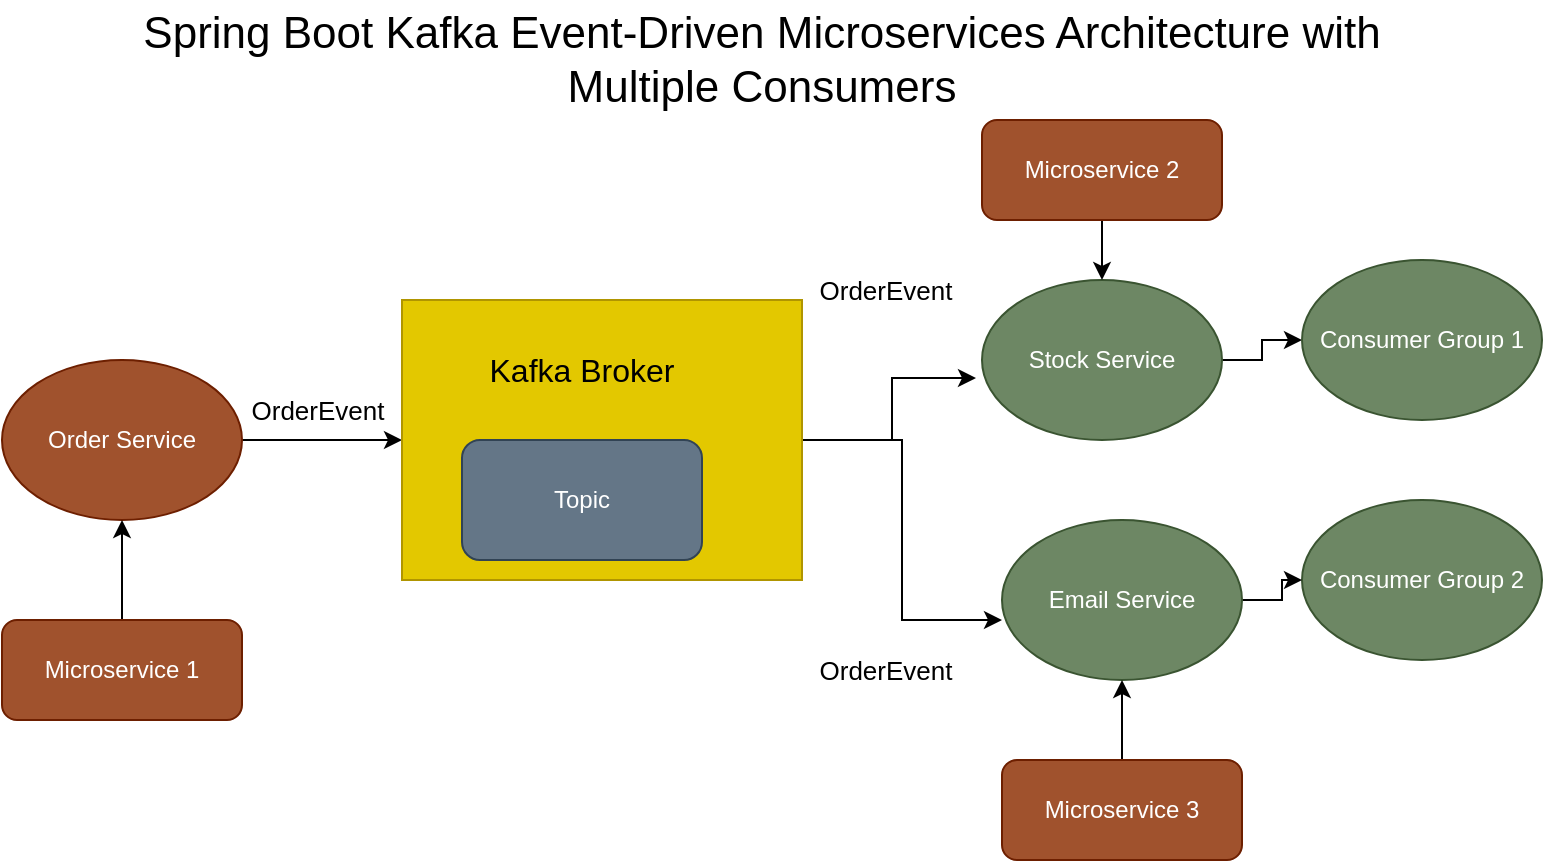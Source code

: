 <mxfile version="21.7.5" type="device" pages="2">
  <diagram name="kafka architecture" id="UmuNCRTXV9C69M1ndm7b">
    <mxGraphModel dx="954" dy="727" grid="1" gridSize="10" guides="1" tooltips="1" connect="1" arrows="1" fold="1" page="1" pageScale="1" pageWidth="827" pageHeight="1169" math="0" shadow="0">
      <root>
        <mxCell id="0" />
        <mxCell id="1" parent="0" />
        <mxCell id="ifwl0EtauhX26m2-DOp--373" value="&lt;font style=&quot;font-size: 22px;&quot;&gt;Spring Boot Kafka Event-Driven Microservices Architecture with Multiple Consumers&lt;/font&gt;" style="text;html=1;strokeColor=none;fillColor=none;align=center;verticalAlign=middle;whiteSpace=wrap;rounded=0;" vertex="1" parent="1">
          <mxGeometry x="80" y="60" width="640" height="60" as="geometry" />
        </mxCell>
        <mxCell id="ifwl0EtauhX26m2-DOp--395" style="edgeStyle=orthogonalEdgeStyle;rounded=0;orthogonalLoop=1;jettySize=auto;html=1;" edge="1" parent="1" source="ifwl0EtauhX26m2-DOp--374" target="ifwl0EtauhX26m2-DOp--378">
          <mxGeometry relative="1" as="geometry" />
        </mxCell>
        <mxCell id="ifwl0EtauhX26m2-DOp--374" value="Order Service" style="ellipse;whiteSpace=wrap;html=1;fillColor=#a0522d;fontColor=#ffffff;strokeColor=#6D1F00;" vertex="1" parent="1">
          <mxGeometry x="20" y="240" width="120" height="80" as="geometry" />
        </mxCell>
        <mxCell id="ifwl0EtauhX26m2-DOp--377" style="edgeStyle=orthogonalEdgeStyle;rounded=0;orthogonalLoop=1;jettySize=auto;html=1;entryX=0.5;entryY=1;entryDx=0;entryDy=0;" edge="1" parent="1" source="ifwl0EtauhX26m2-DOp--376" target="ifwl0EtauhX26m2-DOp--374">
          <mxGeometry relative="1" as="geometry" />
        </mxCell>
        <mxCell id="ifwl0EtauhX26m2-DOp--376" value="Microservice 1" style="rounded=1;whiteSpace=wrap;html=1;fillColor=#a0522d;fontColor=#ffffff;strokeColor=#6D1F00;" vertex="1" parent="1">
          <mxGeometry x="20" y="370" width="120" height="50" as="geometry" />
        </mxCell>
        <mxCell id="ifwl0EtauhX26m2-DOp--385" style="edgeStyle=orthogonalEdgeStyle;rounded=0;orthogonalLoop=1;jettySize=auto;html=1;entryX=-0.025;entryY=0.613;entryDx=0;entryDy=0;entryPerimeter=0;" edge="1" parent="1" source="ifwl0EtauhX26m2-DOp--378" target="ifwl0EtauhX26m2-DOp--381">
          <mxGeometry relative="1" as="geometry" />
        </mxCell>
        <mxCell id="ifwl0EtauhX26m2-DOp--386" style="edgeStyle=orthogonalEdgeStyle;rounded=0;orthogonalLoop=1;jettySize=auto;html=1;entryX=0;entryY=0.625;entryDx=0;entryDy=0;entryPerimeter=0;" edge="1" parent="1" source="ifwl0EtauhX26m2-DOp--378" target="ifwl0EtauhX26m2-DOp--384">
          <mxGeometry relative="1" as="geometry" />
        </mxCell>
        <mxCell id="ifwl0EtauhX26m2-DOp--378" value="" style="rounded=0;whiteSpace=wrap;html=1;fillColor=#e3c800;fontColor=#000000;strokeColor=#B09500;" vertex="1" parent="1">
          <mxGeometry x="220" y="210" width="200" height="140" as="geometry" />
        </mxCell>
        <mxCell id="ifwl0EtauhX26m2-DOp--379" value="Topic" style="rounded=1;whiteSpace=wrap;html=1;fillColor=#647687;fontColor=#ffffff;strokeColor=#314354;" vertex="1" parent="1">
          <mxGeometry x="250" y="280" width="120" height="60" as="geometry" />
        </mxCell>
        <mxCell id="ifwl0EtauhX26m2-DOp--380" value="&lt;font style=&quot;font-size: 16px;&quot;&gt;Kafka Broker&lt;/font&gt;" style="text;html=1;strokeColor=none;fillColor=none;align=center;verticalAlign=middle;whiteSpace=wrap;rounded=0;" vertex="1" parent="1">
          <mxGeometry x="262" y="230" width="96" height="30" as="geometry" />
        </mxCell>
        <mxCell id="ifwl0EtauhX26m2-DOp--387" style="edgeStyle=orthogonalEdgeStyle;rounded=0;orthogonalLoop=1;jettySize=auto;html=1;exitX=1;exitY=0.5;exitDx=0;exitDy=0;entryX=0;entryY=0.5;entryDx=0;entryDy=0;" edge="1" parent="1" source="ifwl0EtauhX26m2-DOp--381" target="ifwl0EtauhX26m2-DOp--383">
          <mxGeometry relative="1" as="geometry" />
        </mxCell>
        <mxCell id="ifwl0EtauhX26m2-DOp--381" value="Stock Service" style="ellipse;whiteSpace=wrap;html=1;fillColor=#6d8764;fontColor=#ffffff;strokeColor=#3A5431;" vertex="1" parent="1">
          <mxGeometry x="510" y="200" width="120" height="80" as="geometry" />
        </mxCell>
        <mxCell id="ifwl0EtauhX26m2-DOp--382" value="Consumer Group 2" style="ellipse;whiteSpace=wrap;html=1;fillColor=#6d8764;fontColor=#ffffff;strokeColor=#3A5431;" vertex="1" parent="1">
          <mxGeometry x="670" y="310" width="120" height="80" as="geometry" />
        </mxCell>
        <mxCell id="ifwl0EtauhX26m2-DOp--383" value="Consumer Group 1" style="ellipse;whiteSpace=wrap;html=1;fillColor=#6d8764;fontColor=#ffffff;strokeColor=#3A5431;" vertex="1" parent="1">
          <mxGeometry x="670" y="190" width="120" height="80" as="geometry" />
        </mxCell>
        <mxCell id="ifwl0EtauhX26m2-DOp--388" style="edgeStyle=orthogonalEdgeStyle;rounded=0;orthogonalLoop=1;jettySize=auto;html=1;entryX=0;entryY=0.5;entryDx=0;entryDy=0;" edge="1" parent="1" source="ifwl0EtauhX26m2-DOp--384" target="ifwl0EtauhX26m2-DOp--382">
          <mxGeometry relative="1" as="geometry" />
        </mxCell>
        <mxCell id="ifwl0EtauhX26m2-DOp--384" value="Email Service" style="ellipse;whiteSpace=wrap;html=1;fillColor=#6d8764;fontColor=#ffffff;strokeColor=#3A5431;" vertex="1" parent="1">
          <mxGeometry x="520" y="320" width="120" height="80" as="geometry" />
        </mxCell>
        <mxCell id="ifwl0EtauhX26m2-DOp--393" style="edgeStyle=orthogonalEdgeStyle;rounded=0;orthogonalLoop=1;jettySize=auto;html=1;" edge="1" parent="1" source="ifwl0EtauhX26m2-DOp--389" target="ifwl0EtauhX26m2-DOp--381">
          <mxGeometry relative="1" as="geometry" />
        </mxCell>
        <mxCell id="ifwl0EtauhX26m2-DOp--389" value="Microservice 2" style="rounded=1;whiteSpace=wrap;html=1;fillColor=#a0522d;fontColor=#ffffff;strokeColor=#6D1F00;" vertex="1" parent="1">
          <mxGeometry x="510" y="120" width="120" height="50" as="geometry" />
        </mxCell>
        <mxCell id="ifwl0EtauhX26m2-DOp--394" style="edgeStyle=orthogonalEdgeStyle;rounded=0;orthogonalLoop=1;jettySize=auto;html=1;entryX=0.5;entryY=1;entryDx=0;entryDy=0;" edge="1" parent="1" source="ifwl0EtauhX26m2-DOp--390" target="ifwl0EtauhX26m2-DOp--384">
          <mxGeometry relative="1" as="geometry" />
        </mxCell>
        <mxCell id="ifwl0EtauhX26m2-DOp--390" value="Microservice 3" style="rounded=1;whiteSpace=wrap;html=1;fillColor=#a0522d;fontColor=#ffffff;strokeColor=#6D1F00;" vertex="1" parent="1">
          <mxGeometry x="520" y="440" width="120" height="50" as="geometry" />
        </mxCell>
        <mxCell id="ifwl0EtauhX26m2-DOp--398" value="&lt;font style=&quot;font-size: 13px;&quot;&gt;OrderEvent&lt;/font&gt;" style="text;html=1;strokeColor=none;fillColor=none;align=center;verticalAlign=middle;whiteSpace=wrap;rounded=0;" vertex="1" parent="1">
          <mxGeometry x="130" y="250" width="96" height="30" as="geometry" />
        </mxCell>
        <mxCell id="ifwl0EtauhX26m2-DOp--400" value="&lt;font style=&quot;font-size: 13px;&quot;&gt;OrderEvent&lt;/font&gt;" style="text;html=1;strokeColor=none;fillColor=none;align=center;verticalAlign=middle;whiteSpace=wrap;rounded=0;" vertex="1" parent="1">
          <mxGeometry x="414" y="190" width="96" height="30" as="geometry" />
        </mxCell>
        <mxCell id="ifwl0EtauhX26m2-DOp--401" value="&lt;font style=&quot;font-size: 13px;&quot;&gt;OrderEvent&lt;/font&gt;" style="text;html=1;strokeColor=none;fillColor=none;align=center;verticalAlign=middle;whiteSpace=wrap;rounded=0;" vertex="1" parent="1">
          <mxGeometry x="414" y="380" width="96" height="30" as="geometry" />
        </mxCell>
      </root>
    </mxGraphModel>
  </diagram>
  <diagram name="rabbitmq" id="Z3ew14B0-u1KSxLlUjOi">
    <mxGraphModel dx="954" dy="727" grid="1" gridSize="10" guides="1" tooltips="1" connect="1" arrows="1" fold="1" page="1" pageScale="1" pageWidth="827" pageHeight="1169" math="0" shadow="0">
      <root>
        <mxCell id="gN87uwsulRMDNThf3h8A-0" />
        <mxCell id="gN87uwsulRMDNThf3h8A-1" parent="gN87uwsulRMDNThf3h8A-0" />
        <mxCell id="gN87uwsulRMDNThf3h8A-2" value="&lt;font style=&quot;font-size: 22px;&quot;&gt;Spring Boot RabbitMQ Event-Driven Microservices Architecture with Multiple Queues&lt;/font&gt;" style="text;html=1;strokeColor=none;fillColor=none;align=center;verticalAlign=middle;whiteSpace=wrap;rounded=0;" vertex="1" parent="gN87uwsulRMDNThf3h8A-1">
          <mxGeometry x="80" y="60" width="640" height="60" as="geometry" />
        </mxCell>
        <mxCell id="gN87uwsulRMDNThf3h8A-5" style="edgeStyle=orthogonalEdgeStyle;rounded=0;orthogonalLoop=1;jettySize=auto;html=1;entryX=0.5;entryY=1;entryDx=0;entryDy=0;" edge="1" parent="gN87uwsulRMDNThf3h8A-1" source="gN87uwsulRMDNThf3h8A-6">
          <mxGeometry relative="1" as="geometry">
            <mxPoint x="80" y="320" as="targetPoint" />
          </mxGeometry>
        </mxCell>
        <mxCell id="gN87uwsulRMDNThf3h8A-6" value="Microservice 1" style="rounded=1;whiteSpace=wrap;html=1;fillColor=#a0522d;fontColor=#ffffff;strokeColor=#6D1F00;" vertex="1" parent="gN87uwsulRMDNThf3h8A-1">
          <mxGeometry x="20" y="370" width="120" height="50" as="geometry" />
        </mxCell>
        <mxCell id="gN87uwsulRMDNThf3h8A-12" style="edgeStyle=orthogonalEdgeStyle;rounded=0;orthogonalLoop=1;jettySize=auto;html=1;exitX=1;exitY=0.5;exitDx=0;exitDy=0;entryX=0;entryY=0.5;entryDx=0;entryDy=0;" edge="1" parent="gN87uwsulRMDNThf3h8A-1" source="gN87uwsulRMDNThf3h8A-13" target="gN87uwsulRMDNThf3h8A-15">
          <mxGeometry relative="1" as="geometry" />
        </mxCell>
        <mxCell id="gN87uwsulRMDNThf3h8A-13" value="Stock Service" style="ellipse;whiteSpace=wrap;html=1;fillColor=#6d8764;fontColor=#ffffff;strokeColor=#3A5431;" vertex="1" parent="gN87uwsulRMDNThf3h8A-1">
          <mxGeometry x="620" y="240" width="120" height="80" as="geometry" />
        </mxCell>
        <mxCell id="gN87uwsulRMDNThf3h8A-14" value="Consumer Group 2" style="ellipse;whiteSpace=wrap;html=1;fillColor=#6d8764;fontColor=#ffffff;strokeColor=#3A5431;" vertex="1" parent="gN87uwsulRMDNThf3h8A-1">
          <mxGeometry x="770" y="330" width="120" height="80" as="geometry" />
        </mxCell>
        <mxCell id="gN87uwsulRMDNThf3h8A-15" value="Consumer Group 1" style="ellipse;whiteSpace=wrap;html=1;fillColor=#6d8764;fontColor=#ffffff;strokeColor=#3A5431;" vertex="1" parent="gN87uwsulRMDNThf3h8A-1">
          <mxGeometry x="770" y="190" width="120" height="80" as="geometry" />
        </mxCell>
        <mxCell id="gN87uwsulRMDNThf3h8A-16" style="edgeStyle=orthogonalEdgeStyle;rounded=0;orthogonalLoop=1;jettySize=auto;html=1;entryX=0;entryY=0.5;entryDx=0;entryDy=0;" edge="1" parent="gN87uwsulRMDNThf3h8A-1" source="gN87uwsulRMDNThf3h8A-17" target="gN87uwsulRMDNThf3h8A-14">
          <mxGeometry relative="1" as="geometry" />
        </mxCell>
        <mxCell id="gN87uwsulRMDNThf3h8A-17" value="Email Service" style="ellipse;whiteSpace=wrap;html=1;fillColor=#6d8764;fontColor=#ffffff;strokeColor=#3A5431;" vertex="1" parent="gN87uwsulRMDNThf3h8A-1">
          <mxGeometry x="620" y="380" width="120" height="80" as="geometry" />
        </mxCell>
        <mxCell id="gN87uwsulRMDNThf3h8A-18" style="edgeStyle=orthogonalEdgeStyle;rounded=0;orthogonalLoop=1;jettySize=auto;html=1;" edge="1" parent="gN87uwsulRMDNThf3h8A-1" source="gN87uwsulRMDNThf3h8A-19" target="gN87uwsulRMDNThf3h8A-13">
          <mxGeometry relative="1" as="geometry" />
        </mxCell>
        <mxCell id="gN87uwsulRMDNThf3h8A-19" value="Microservice 2" style="rounded=1;whiteSpace=wrap;html=1;fillColor=#a0522d;fontColor=#ffffff;strokeColor=#6D1F00;" vertex="1" parent="gN87uwsulRMDNThf3h8A-1">
          <mxGeometry x="620" y="130" width="120" height="50" as="geometry" />
        </mxCell>
        <mxCell id="gN87uwsulRMDNThf3h8A-20" style="edgeStyle=orthogonalEdgeStyle;rounded=0;orthogonalLoop=1;jettySize=auto;html=1;entryX=0.5;entryY=1;entryDx=0;entryDy=0;" edge="1" parent="gN87uwsulRMDNThf3h8A-1" source="gN87uwsulRMDNThf3h8A-21" target="gN87uwsulRMDNThf3h8A-17">
          <mxGeometry relative="1" as="geometry" />
        </mxCell>
        <mxCell id="gN87uwsulRMDNThf3h8A-21" value="Microservice 3" style="rounded=1;whiteSpace=wrap;html=1;fillColor=#a0522d;fontColor=#ffffff;strokeColor=#6D1F00;" vertex="1" parent="gN87uwsulRMDNThf3h8A-1">
          <mxGeometry x="620" y="510" width="120" height="50" as="geometry" />
        </mxCell>
        <mxCell id="471yqUzsdjmonOdd1ZFZ-2" value="" style="whiteSpace=wrap;html=1;aspect=fixed;fillColor=#f5f5f5;strokeColor=#666666;gradientColor=#b3b3b3;" vertex="1" parent="gN87uwsulRMDNThf3h8A-1">
          <mxGeometry x="200" y="180" width="380" height="380" as="geometry" />
        </mxCell>
        <mxCell id="471yqUzsdjmonOdd1ZFZ-9" style="edgeStyle=orthogonalEdgeStyle;rounded=0;orthogonalLoop=1;jettySize=auto;html=1;entryX=0.313;entryY=0;entryDx=0;entryDy=0;entryPerimeter=0;exitX=0.5;exitY=1;exitDx=0;exitDy=0;strokeWidth=4;fillColor=#f5f5f5;gradientColor=#b3b3b3;strokeColor=#666666;" edge="1" parent="gN87uwsulRMDNThf3h8A-1" source="471yqUzsdjmonOdd1ZFZ-3" target="471yqUzsdjmonOdd1ZFZ-7">
          <mxGeometry relative="1" as="geometry" />
        </mxCell>
        <mxCell id="471yqUzsdjmonOdd1ZFZ-10" style="edgeStyle=orthogonalEdgeStyle;rounded=0;orthogonalLoop=1;jettySize=auto;html=1;strokeWidth=5;fillColor=#f5f5f5;gradientColor=#b3b3b3;strokeColor=#666666;" edge="1" parent="gN87uwsulRMDNThf3h8A-1" source="471yqUzsdjmonOdd1ZFZ-3" target="471yqUzsdjmonOdd1ZFZ-4">
          <mxGeometry relative="1" as="geometry" />
        </mxCell>
        <mxCell id="471yqUzsdjmonOdd1ZFZ-3" value="Exchange" style="rhombus;whiteSpace=wrap;html=1;fillColor=#f0a30a;strokeColor=#BD7000;fontColor=#000000;" vertex="1" parent="gN87uwsulRMDNThf3h8A-1">
          <mxGeometry x="220" y="240" width="150" height="80" as="geometry" />
        </mxCell>
        <mxCell id="471yqUzsdjmonOdd1ZFZ-12" style="edgeStyle=orthogonalEdgeStyle;rounded=0;orthogonalLoop=1;jettySize=auto;html=1;exitX=0.5;exitY=1;exitDx=0;exitDy=0;exitPerimeter=0;entryX=0;entryY=0.5;entryDx=0;entryDy=0;fillColor=#f5f5f5;gradientColor=#b3b3b3;strokeColor=#666666;strokeWidth=5;" edge="1" parent="gN87uwsulRMDNThf3h8A-1" source="471yqUzsdjmonOdd1ZFZ-4" target="gN87uwsulRMDNThf3h8A-13">
          <mxGeometry relative="1" as="geometry" />
        </mxCell>
        <mxCell id="471yqUzsdjmonOdd1ZFZ-4" value="&lt;font style=&quot;font-size: 15px;&quot;&gt;Order Queue&lt;/font&gt;" style="shape=cylinder3;whiteSpace=wrap;html=1;boundedLbl=1;backgroundOutline=1;size=15;rotation=-90;fillColor=#ffcd28;gradientColor=#ffa500;strokeColor=#d79b00;" vertex="1" parent="gN87uwsulRMDNThf3h8A-1">
          <mxGeometry x="440" y="225" width="80" height="110" as="geometry" />
        </mxCell>
        <mxCell id="471yqUzsdjmonOdd1ZFZ-13" style="edgeStyle=orthogonalEdgeStyle;rounded=0;orthogonalLoop=1;jettySize=auto;html=1;exitX=0.5;exitY=1;exitDx=0;exitDy=0;exitPerimeter=0;strokeWidth=4;fillColor=#f5f5f5;gradientColor=#b3b3b3;strokeColor=#666666;" edge="1" parent="gN87uwsulRMDNThf3h8A-1" source="471yqUzsdjmonOdd1ZFZ-7" target="gN87uwsulRMDNThf3h8A-17">
          <mxGeometry relative="1" as="geometry" />
        </mxCell>
        <mxCell id="471yqUzsdjmonOdd1ZFZ-7" value="&lt;font style=&quot;font-size: 15px;&quot;&gt;Order Queue&lt;/font&gt;" style="shape=cylinder3;whiteSpace=wrap;html=1;boundedLbl=1;backgroundOutline=1;size=15;rotation=-90;fillColor=#ffcd28;gradientColor=#ffa500;strokeColor=#d79b00;" vertex="1" parent="gN87uwsulRMDNThf3h8A-1">
          <mxGeometry x="440" y="365" width="80" height="110" as="geometry" />
        </mxCell>
        <mxCell id="471yqUzsdjmonOdd1ZFZ-14" value="RabbitMQ" style="rounded=1;whiteSpace=wrap;html=1;fillColor=#a0522d;fontColor=#ffffff;strokeColor=#6D1F00;" vertex="1" parent="gN87uwsulRMDNThf3h8A-1">
          <mxGeometry x="320" y="170" width="120" height="60" as="geometry" />
        </mxCell>
        <mxCell id="471yqUzsdjmonOdd1ZFZ-17" style="edgeStyle=orthogonalEdgeStyle;rounded=0;orthogonalLoop=1;jettySize=auto;html=1;strokeWidth=4;fillColor=#f5f5f5;strokeColor=#666666;" edge="1" parent="gN87uwsulRMDNThf3h8A-1" source="471yqUzsdjmonOdd1ZFZ-16" target="471yqUzsdjmonOdd1ZFZ-3">
          <mxGeometry relative="1" as="geometry" />
        </mxCell>
        <mxCell id="471yqUzsdjmonOdd1ZFZ-16" value="Order Service" style="ellipse;whiteSpace=wrap;html=1;fillColor=#a0522d;fontColor=#ffffff;strokeColor=#6D1F00;" vertex="1" parent="gN87uwsulRMDNThf3h8A-1">
          <mxGeometry x="20" y="240" width="120" height="80" as="geometry" />
        </mxCell>
      </root>
    </mxGraphModel>
  </diagram>
</mxfile>
